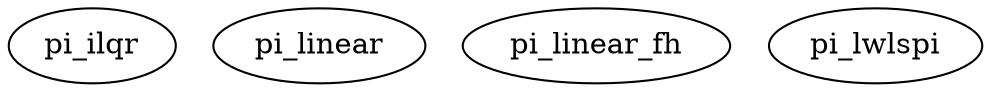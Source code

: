/* Created by mdot for Matlab */
digraph m2html {

  pi_ilqr [URL="pi_ilqr.html"];
  pi_linear [URL="pi_linear.html"];
  pi_linear_fh [URL="pi_linear_fh.html"];
  pi_lwlspi [URL="pi_lwlspi.html"];
}